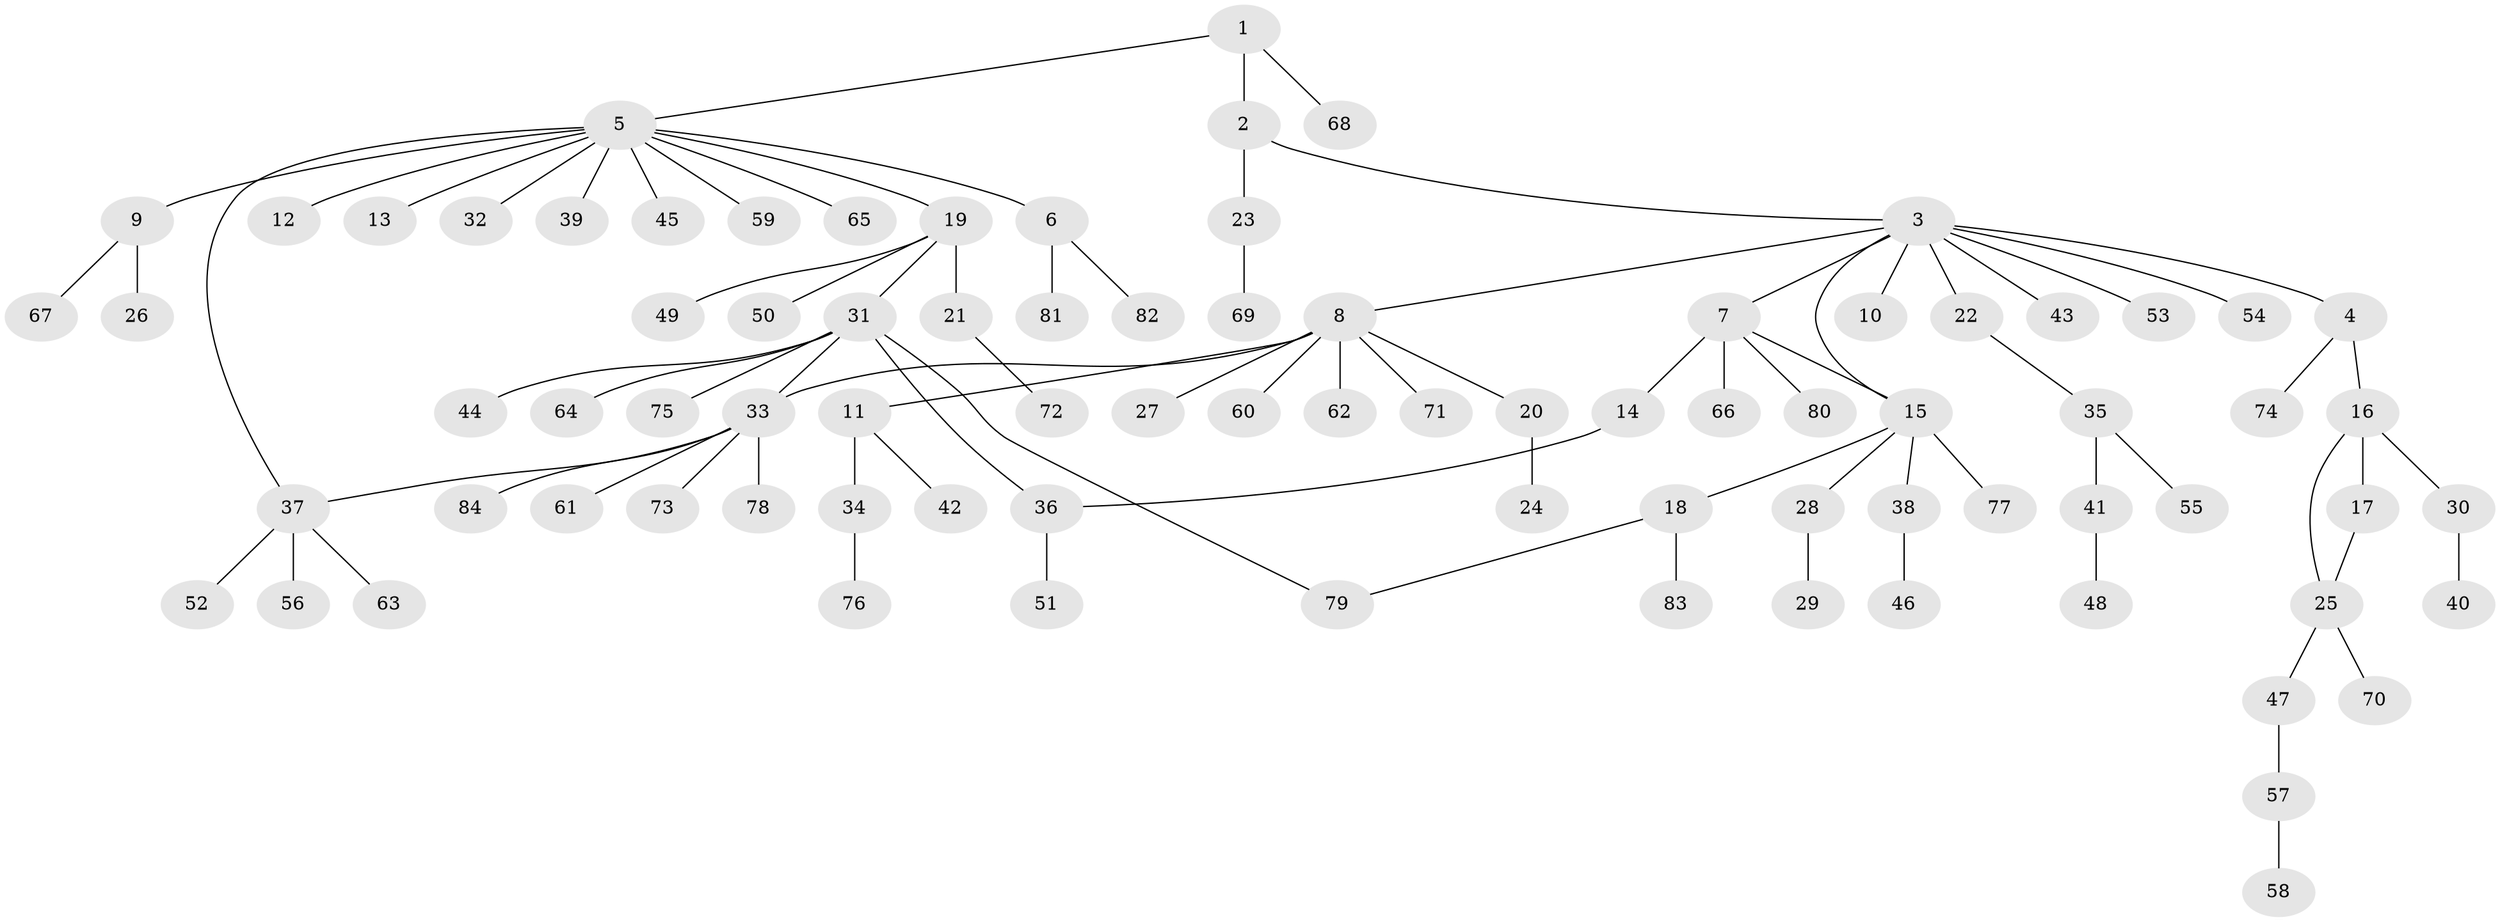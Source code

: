 // Generated by graph-tools (version 1.1) at 2025/49/03/09/25 03:49:57]
// undirected, 84 vertices, 89 edges
graph export_dot {
graph [start="1"]
  node [color=gray90,style=filled];
  1;
  2;
  3;
  4;
  5;
  6;
  7;
  8;
  9;
  10;
  11;
  12;
  13;
  14;
  15;
  16;
  17;
  18;
  19;
  20;
  21;
  22;
  23;
  24;
  25;
  26;
  27;
  28;
  29;
  30;
  31;
  32;
  33;
  34;
  35;
  36;
  37;
  38;
  39;
  40;
  41;
  42;
  43;
  44;
  45;
  46;
  47;
  48;
  49;
  50;
  51;
  52;
  53;
  54;
  55;
  56;
  57;
  58;
  59;
  60;
  61;
  62;
  63;
  64;
  65;
  66;
  67;
  68;
  69;
  70;
  71;
  72;
  73;
  74;
  75;
  76;
  77;
  78;
  79;
  80;
  81;
  82;
  83;
  84;
  1 -- 2;
  1 -- 5;
  1 -- 68;
  2 -- 3;
  2 -- 23;
  3 -- 4;
  3 -- 7;
  3 -- 8;
  3 -- 10;
  3 -- 15;
  3 -- 22;
  3 -- 43;
  3 -- 53;
  3 -- 54;
  4 -- 16;
  4 -- 74;
  5 -- 6;
  5 -- 9;
  5 -- 12;
  5 -- 13;
  5 -- 19;
  5 -- 32;
  5 -- 37;
  5 -- 39;
  5 -- 45;
  5 -- 59;
  5 -- 65;
  6 -- 81;
  6 -- 82;
  7 -- 14;
  7 -- 15;
  7 -- 66;
  7 -- 80;
  8 -- 11;
  8 -- 20;
  8 -- 27;
  8 -- 33;
  8 -- 60;
  8 -- 62;
  8 -- 71;
  9 -- 26;
  9 -- 67;
  11 -- 34;
  11 -- 42;
  14 -- 36;
  15 -- 18;
  15 -- 28;
  15 -- 38;
  15 -- 77;
  16 -- 17;
  16 -- 25;
  16 -- 30;
  17 -- 25;
  18 -- 79;
  18 -- 83;
  19 -- 21;
  19 -- 31;
  19 -- 49;
  19 -- 50;
  20 -- 24;
  21 -- 72;
  22 -- 35;
  23 -- 69;
  25 -- 47;
  25 -- 70;
  28 -- 29;
  30 -- 40;
  31 -- 33;
  31 -- 36;
  31 -- 44;
  31 -- 64;
  31 -- 75;
  31 -- 79;
  33 -- 37;
  33 -- 61;
  33 -- 73;
  33 -- 78;
  33 -- 84;
  34 -- 76;
  35 -- 41;
  35 -- 55;
  36 -- 51;
  37 -- 52;
  37 -- 56;
  37 -- 63;
  38 -- 46;
  41 -- 48;
  47 -- 57;
  57 -- 58;
}
